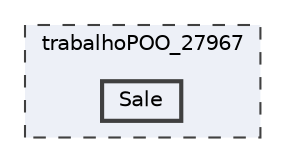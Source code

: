digraph "trabalhoPOO_27967/Sale"
{
 // LATEX_PDF_SIZE
  bgcolor="transparent";
  edge [fontname=Helvetica,fontsize=10,labelfontname=Helvetica,labelfontsize=10];
  node [fontname=Helvetica,fontsize=10,shape=box,height=0.2,width=0.4];
  compound=true
  subgraph clusterdir_2febc12c3c491208b6bb30c417a778ab {
    graph [ bgcolor="#edf0f7", pencolor="grey25", label="trabalhoPOO_27967", fontname=Helvetica,fontsize=10 style="filled,dashed", URL="dir_2febc12c3c491208b6bb30c417a778ab.html",tooltip=""]
  dir_80ee2cc77e2300f9414356f29b1d5e0f [label="Sale", fillcolor="#edf0f7", color="grey25", style="filled,bold", URL="dir_80ee2cc77e2300f9414356f29b1d5e0f.html",tooltip=""];
  }
}
